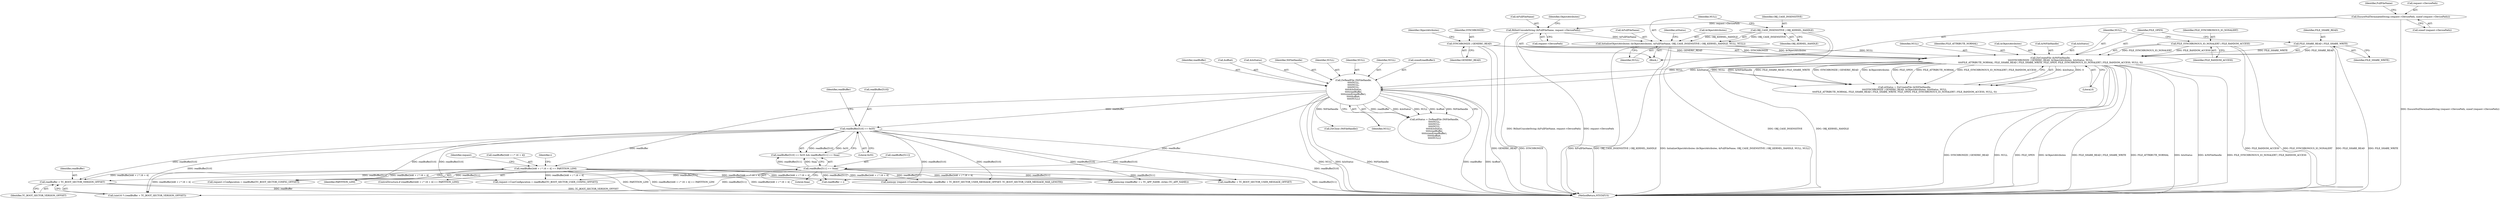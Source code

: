 digraph "0_VeraCrypt_f30f9339c9a0b9bbcc6f5ad38804af39db1f479e@API" {
"1000933" [label="(Call,readBuffer + TC_BOOT_SECTOR_VERSION_OFFSET)"];
"1000837" [label="(Call,readBuffer[510] == 0x55)"];
"1000812" [label="(Call,ZwReadFile (NtFileHandle,\n\t\t\t\t\tNULL,\n\t\t\t\t\tNULL,\n\t\t\t\t\tNULL,\n\t\t\t\t\t&IoStatus,\n\t\t\t\t\treadBuffer,\n\t\t\t\t\tsizeof(readBuffer),\n\t\t\t\t\t&offset,\n\t\t\t\t\tNULL))"];
"1000780" [label="(Call,ZwCreateFile (&NtFileHandle,\n\t\t\t\tSYNCHRONIZE | GENERIC_READ, &ObjectAttributes, &IoStatus, NULL,\n\t\t\t\tFILE_ATTRIBUTE_NORMAL, FILE_SHARE_READ | FILE_SHARE_WRITE, FILE_OPEN, FILE_SYNCHRONOUS_IO_NONALERT | FILE_RANDOM_ACCESS, NULL, 0))"];
"1000783" [label="(Call,SYNCHRONIZE | GENERIC_READ)"];
"1000768" [label="(Call,InitializeObjectAttributes (&ObjectAttributes, &FullFileName, OBJ_CASE_INSENSITIVE | OBJ_KERNEL_HANDLE, NULL, NULL))"];
"1000762" [label="(Call,RtlInitUnicodeString (&FullFileName, request->DevicePath))"];
"1000754" [label="(Call,EnsureNullTerminatedString (request->DevicePath, sizeof (request->DevicePath)))"];
"1000773" [label="(Call,OBJ_CASE_INSENSITIVE | OBJ_KERNEL_HANDLE)"];
"1000792" [label="(Call,FILE_SHARE_READ | FILE_SHARE_WRITE)"];
"1000796" [label="(Call,FILE_SYNCHRONOUS_IO_NONALERT | FILE_RANDOM_ACCESS)"];
"1000842" [label="(Call,readBuffer[511] == 0xaa)"];
"1000860" [label="(Call,readBuffer[446 + i * 16 + 4] == PARTITION_LDM)"];
"1000768" [label="(Call,InitializeObjectAttributes (&ObjectAttributes, &FullFileName, OBJ_CASE_INSENSITIVE | OBJ_KERNEL_HANDLE, NULL, NULL))"];
"1000784" [label="(Identifier,SYNCHRONIZE)"];
"1000936" [label="(Call,request->Configuration = readBuffer[TC_BOOT_SECTOR_CONFIG_OFFSET])"];
"1000837" [label="(Call,readBuffer[510] == 0x55)"];
"1000758" [label="(Call,sizeof (request->DevicePath))"];
"1000786" [label="(Call,&ObjectAttributes)"];
"1000870" [label="(Identifier,PARTITION_LDM)"];
"1000762" [label="(Call,RtlInitUnicodeString (&FullFileName, request->DevicePath))"];
"1000812" [label="(Call,ZwReadFile (NtFileHandle,\n\t\t\t\t\tNULL,\n\t\t\t\t\tNULL,\n\t\t\t\t\tNULL,\n\t\t\t\t\t&IoStatus,\n\t\t\t\t\treadBuffer,\n\t\t\t\t\tsizeof(readBuffer),\n\t\t\t\t\t&offset,\n\t\t\t\t\tNULL))"];
"1000822" [label="(Call,&offset)"];
"1000842" [label="(Call,readBuffer[511] == 0xaa)"];
"1000783" [label="(Call,SYNCHRONIZE | GENERIC_READ)"];
"1000838" [label="(Call,readBuffer[510])"];
"1000796" [label="(Call,FILE_SYNCHRONOUS_IO_NONALERT | FILE_RANDOM_ACCESS)"];
"1000773" [label="(Call,OBJ_CASE_INSENSITIVE | OBJ_KERNEL_HANDLE)"];
"1000794" [label="(Identifier,FILE_SHARE_WRITE)"];
"1000859" [label="(ControlStructure,if (readBuffer[446 + i * 16 + 4] == PARTITION_LDM))"];
"1000967" [label="(Call,readBuffer + TC_BOOT_SECTOR_USER_MESSAGE_OFFSET)"];
"1000956" [label="(Call,request->UserConfiguration = readBuffer[TC_BOOT_SECTOR_USER_CONFIG_OFFSET])"];
"1000787" [label="(Identifier,ObjectAttributes)"];
"1000861" [label="(Call,readBuffer[446 + i * 16 + 4])"];
"1000763" [label="(Call,&FullFileName)"];
"1000817" [label="(Call,&IoStatus)"];
"1000780" [label="(Call,ZwCreateFile (&NtFileHandle,\n\t\t\t\tSYNCHRONIZE | GENERIC_READ, &ObjectAttributes, &IoStatus, NULL,\n\t\t\t\tFILE_ATTRIBUTE_NORMAL, FILE_SHARE_READ | FILE_SHARE_WRITE, FILE_OPEN, FILE_SYNCHRONOUS_IO_NONALERT | FILE_RANDOM_ACCESS, NULL, 0))"];
"1000846" [label="(Literal,0xaa)"];
"1000764" [label="(Identifier,FullFileName)"];
"1000771" [label="(Call,&FullFileName)"];
"1000860" [label="(Call,readBuffer[446 + i * 16 + 4] == PARTITION_LDM)"];
"1000841" [label="(Literal,0x55)"];
"1000781" [label="(Call,&NtFileHandle)"];
"1000754" [label="(Call,EnsureNullTerminatedString (request->DevicePath, sizeof (request->DevicePath)))"];
"1000917" [label="(Call,readBuffer + i)"];
"1000844" [label="(Identifier,readBuffer)"];
"1000813" [label="(Identifier,NtFileHandle)"];
"1000769" [label="(Call,&ObjectAttributes)"];
"1000775" [label="(Identifier,OBJ_KERNEL_HANDLE)"];
"1000963" [label="(Call,memcpy (request->CustomUserMessage, readBuffer + TC_BOOT_SECTOR_USER_MESSAGE_OFFSET, TC_BOOT_SECTOR_USER_MESSAGE_MAX_LENGTH))"];
"1003125" [label="(MethodReturn,NTSTATUS)"];
"1000814" [label="(Identifier,NULL)"];
"1000793" [label="(Identifier,FILE_SHARE_READ)"];
"1000816" [label="(Identifier,NULL)"];
"1000797" [label="(Identifier,FILE_SYNCHRONOUS_IO_NONALERT)"];
"1000778" [label="(Call,ntStatus = ZwCreateFile (&NtFileHandle,\n\t\t\t\tSYNCHRONIZE | GENERIC_READ, &ObjectAttributes, &IoStatus, NULL,\n\t\t\t\tFILE_ATTRIBUTE_NORMAL, FILE_SHARE_READ | FILE_SHARE_WRITE, FILE_OPEN, FILE_SYNCHRONOUS_IO_NONALERT | FILE_RANDOM_ACCESS, NULL, 0))"];
"1000795" [label="(Identifier,FILE_OPEN)"];
"1000934" [label="(Identifier,readBuffer)"];
"1000776" [label="(Identifier,NULL)"];
"1000765" [label="(Call,request->DevicePath)"];
"1000843" [label="(Call,readBuffer[511])"];
"1000836" [label="(Call,readBuffer[510] == 0x55 && readBuffer[511] == 0xaa)"];
"1000815" [label="(Identifier,NULL)"];
"1000770" [label="(Identifier,ObjectAttributes)"];
"1000857" [label="(Identifier,i)"];
"1000798" [label="(Identifier,FILE_RANDOM_ACCESS)"];
"1000774" [label="(Identifier,OBJ_CASE_INSENSITIVE)"];
"1000820" [label="(Call,sizeof(readBuffer))"];
"1000788" [label="(Call,&IoStatus)"];
"1000799" [label="(Identifier,NULL)"];
"1000800" [label="(Literal,0)"];
"1000792" [label="(Call,FILE_SHARE_READ | FILE_SHARE_WRITE)"];
"1000916" [label="(Call,memcmp (readBuffer + i, TC_APP_NAME, strlen (TC_APP_NAME)))"];
"1000777" [label="(Identifier,NULL)"];
"1000933" [label="(Call,readBuffer + TC_BOOT_SECTOR_VERSION_OFFSET)"];
"1000931" [label="(Call,(uint16 *) (readBuffer + TC_BOOT_SECTOR_VERSION_OFFSET))"];
"1001004" [label="(Call,ZwClose (NtFileHandle))"];
"1000819" [label="(Identifier,readBuffer)"];
"1000790" [label="(Identifier,NULL)"];
"1000874" [label="(Identifier,request)"];
"1000824" [label="(Identifier,NULL)"];
"1000779" [label="(Identifier,ntStatus)"];
"1000755" [label="(Call,request->DevicePath)"];
"1000791" [label="(Identifier,FILE_ATTRIBUTE_NORMAL)"];
"1000935" [label="(Identifier,TC_BOOT_SECTOR_VERSION_OFFSET)"];
"1000810" [label="(Call,ntStatus = ZwReadFile (NtFileHandle,\n\t\t\t\t\tNULL,\n\t\t\t\t\tNULL,\n\t\t\t\t\tNULL,\n\t\t\t\t\t&IoStatus,\n\t\t\t\t\treadBuffer,\n\t\t\t\t\tsizeof(readBuffer),\n\t\t\t\t\t&offset,\n\t\t\t\t\tNULL))"];
"1000729" [label="(Block,)"];
"1000785" [label="(Identifier,GENERIC_READ)"];
"1000933" -> "1000931"  [label="AST: "];
"1000933" -> "1000935"  [label="CFG: "];
"1000934" -> "1000933"  [label="AST: "];
"1000935" -> "1000933"  [label="AST: "];
"1000931" -> "1000933"  [label="CFG: "];
"1000933" -> "1003125"  [label="DDG: TC_BOOT_SECTOR_VERSION_OFFSET"];
"1000933" -> "1003125"  [label="DDG: readBuffer"];
"1000837" -> "1000933"  [label="DDG: readBuffer[510]"];
"1000842" -> "1000933"  [label="DDG: readBuffer[511]"];
"1000860" -> "1000933"  [label="DDG: readBuffer[446 + i * 16 + 4]"];
"1000837" -> "1000836"  [label="AST: "];
"1000837" -> "1000841"  [label="CFG: "];
"1000838" -> "1000837"  [label="AST: "];
"1000841" -> "1000837"  [label="AST: "];
"1000844" -> "1000837"  [label="CFG: "];
"1000836" -> "1000837"  [label="CFG: "];
"1000837" -> "1003125"  [label="DDG: readBuffer[510]"];
"1000837" -> "1000836"  [label="DDG: readBuffer[510]"];
"1000837" -> "1000836"  [label="DDG: 0x55"];
"1000812" -> "1000837"  [label="DDG: readBuffer"];
"1000837" -> "1000916"  [label="DDG: readBuffer[510]"];
"1000837" -> "1000917"  [label="DDG: readBuffer[510]"];
"1000837" -> "1000931"  [label="DDG: readBuffer[510]"];
"1000837" -> "1000936"  [label="DDG: readBuffer[510]"];
"1000837" -> "1000956"  [label="DDG: readBuffer[510]"];
"1000837" -> "1000963"  [label="DDG: readBuffer[510]"];
"1000837" -> "1000967"  [label="DDG: readBuffer[510]"];
"1000812" -> "1000810"  [label="AST: "];
"1000812" -> "1000824"  [label="CFG: "];
"1000813" -> "1000812"  [label="AST: "];
"1000814" -> "1000812"  [label="AST: "];
"1000815" -> "1000812"  [label="AST: "];
"1000816" -> "1000812"  [label="AST: "];
"1000817" -> "1000812"  [label="AST: "];
"1000819" -> "1000812"  [label="AST: "];
"1000820" -> "1000812"  [label="AST: "];
"1000822" -> "1000812"  [label="AST: "];
"1000824" -> "1000812"  [label="AST: "];
"1000810" -> "1000812"  [label="CFG: "];
"1000812" -> "1003125"  [label="DDG: NULL"];
"1000812" -> "1003125"  [label="DDG: &IoStatus"];
"1000812" -> "1003125"  [label="DDG: NtFileHandle"];
"1000812" -> "1003125"  [label="DDG: readBuffer"];
"1000812" -> "1003125"  [label="DDG: &offset"];
"1000812" -> "1000810"  [label="DDG: readBuffer"];
"1000812" -> "1000810"  [label="DDG: &IoStatus"];
"1000812" -> "1000810"  [label="DDG: NULL"];
"1000812" -> "1000810"  [label="DDG: &offset"];
"1000812" -> "1000810"  [label="DDG: NtFileHandle"];
"1000780" -> "1000812"  [label="DDG: NULL"];
"1000780" -> "1000812"  [label="DDG: &IoStatus"];
"1000812" -> "1000842"  [label="DDG: readBuffer"];
"1000812" -> "1000860"  [label="DDG: readBuffer"];
"1000812" -> "1001004"  [label="DDG: NtFileHandle"];
"1000780" -> "1000778"  [label="AST: "];
"1000780" -> "1000800"  [label="CFG: "];
"1000781" -> "1000780"  [label="AST: "];
"1000783" -> "1000780"  [label="AST: "];
"1000786" -> "1000780"  [label="AST: "];
"1000788" -> "1000780"  [label="AST: "];
"1000790" -> "1000780"  [label="AST: "];
"1000791" -> "1000780"  [label="AST: "];
"1000792" -> "1000780"  [label="AST: "];
"1000795" -> "1000780"  [label="AST: "];
"1000796" -> "1000780"  [label="AST: "];
"1000799" -> "1000780"  [label="AST: "];
"1000800" -> "1000780"  [label="AST: "];
"1000778" -> "1000780"  [label="CFG: "];
"1000780" -> "1003125"  [label="DDG: FILE_SHARE_READ | FILE_SHARE_WRITE"];
"1000780" -> "1003125"  [label="DDG: FILE_ATTRIBUTE_NORMAL"];
"1000780" -> "1003125"  [label="DDG: &IoStatus"];
"1000780" -> "1003125"  [label="DDG: &NtFileHandle"];
"1000780" -> "1003125"  [label="DDG: FILE_SYNCHRONOUS_IO_NONALERT | FILE_RANDOM_ACCESS"];
"1000780" -> "1003125"  [label="DDG: SYNCHRONIZE | GENERIC_READ"];
"1000780" -> "1003125"  [label="DDG: NULL"];
"1000780" -> "1003125"  [label="DDG: FILE_OPEN"];
"1000780" -> "1003125"  [label="DDG: &ObjectAttributes"];
"1000780" -> "1000778"  [label="DDG: &IoStatus"];
"1000780" -> "1000778"  [label="DDG: 0"];
"1000780" -> "1000778"  [label="DDG: NULL"];
"1000780" -> "1000778"  [label="DDG: &NtFileHandle"];
"1000780" -> "1000778"  [label="DDG: FILE_SHARE_READ | FILE_SHARE_WRITE"];
"1000780" -> "1000778"  [label="DDG: SYNCHRONIZE | GENERIC_READ"];
"1000780" -> "1000778"  [label="DDG: &ObjectAttributes"];
"1000780" -> "1000778"  [label="DDG: FILE_OPEN"];
"1000780" -> "1000778"  [label="DDG: FILE_ATTRIBUTE_NORMAL"];
"1000780" -> "1000778"  [label="DDG: FILE_SYNCHRONOUS_IO_NONALERT | FILE_RANDOM_ACCESS"];
"1000783" -> "1000780"  [label="DDG: SYNCHRONIZE"];
"1000783" -> "1000780"  [label="DDG: GENERIC_READ"];
"1000768" -> "1000780"  [label="DDG: &ObjectAttributes"];
"1000768" -> "1000780"  [label="DDG: NULL"];
"1000792" -> "1000780"  [label="DDG: FILE_SHARE_READ"];
"1000792" -> "1000780"  [label="DDG: FILE_SHARE_WRITE"];
"1000796" -> "1000780"  [label="DDG: FILE_SYNCHRONOUS_IO_NONALERT"];
"1000796" -> "1000780"  [label="DDG: FILE_RANDOM_ACCESS"];
"1000783" -> "1000785"  [label="CFG: "];
"1000784" -> "1000783"  [label="AST: "];
"1000785" -> "1000783"  [label="AST: "];
"1000787" -> "1000783"  [label="CFG: "];
"1000783" -> "1003125"  [label="DDG: GENERIC_READ"];
"1000783" -> "1003125"  [label="DDG: SYNCHRONIZE"];
"1000768" -> "1000729"  [label="AST: "];
"1000768" -> "1000777"  [label="CFG: "];
"1000769" -> "1000768"  [label="AST: "];
"1000771" -> "1000768"  [label="AST: "];
"1000773" -> "1000768"  [label="AST: "];
"1000776" -> "1000768"  [label="AST: "];
"1000777" -> "1000768"  [label="AST: "];
"1000779" -> "1000768"  [label="CFG: "];
"1000768" -> "1003125"  [label="DDG: OBJ_CASE_INSENSITIVE | OBJ_KERNEL_HANDLE"];
"1000768" -> "1003125"  [label="DDG: InitializeObjectAttributes (&ObjectAttributes, &FullFileName, OBJ_CASE_INSENSITIVE | OBJ_KERNEL_HANDLE, NULL, NULL)"];
"1000768" -> "1003125"  [label="DDG: &FullFileName"];
"1000762" -> "1000768"  [label="DDG: &FullFileName"];
"1000773" -> "1000768"  [label="DDG: OBJ_CASE_INSENSITIVE"];
"1000773" -> "1000768"  [label="DDG: OBJ_KERNEL_HANDLE"];
"1000762" -> "1000729"  [label="AST: "];
"1000762" -> "1000765"  [label="CFG: "];
"1000763" -> "1000762"  [label="AST: "];
"1000765" -> "1000762"  [label="AST: "];
"1000770" -> "1000762"  [label="CFG: "];
"1000762" -> "1003125"  [label="DDG: RtlInitUnicodeString (&FullFileName, request->DevicePath)"];
"1000762" -> "1003125"  [label="DDG: request->DevicePath"];
"1000754" -> "1000762"  [label="DDG: request->DevicePath"];
"1000754" -> "1000729"  [label="AST: "];
"1000754" -> "1000758"  [label="CFG: "];
"1000755" -> "1000754"  [label="AST: "];
"1000758" -> "1000754"  [label="AST: "];
"1000764" -> "1000754"  [label="CFG: "];
"1000754" -> "1003125"  [label="DDG: EnsureNullTerminatedString (request->DevicePath, sizeof (request->DevicePath))"];
"1000773" -> "1000775"  [label="CFG: "];
"1000774" -> "1000773"  [label="AST: "];
"1000775" -> "1000773"  [label="AST: "];
"1000776" -> "1000773"  [label="CFG: "];
"1000773" -> "1003125"  [label="DDG: OBJ_CASE_INSENSITIVE"];
"1000773" -> "1003125"  [label="DDG: OBJ_KERNEL_HANDLE"];
"1000792" -> "1000794"  [label="CFG: "];
"1000793" -> "1000792"  [label="AST: "];
"1000794" -> "1000792"  [label="AST: "];
"1000795" -> "1000792"  [label="CFG: "];
"1000792" -> "1003125"  [label="DDG: FILE_SHARE_READ"];
"1000792" -> "1003125"  [label="DDG: FILE_SHARE_WRITE"];
"1000796" -> "1000798"  [label="CFG: "];
"1000797" -> "1000796"  [label="AST: "];
"1000798" -> "1000796"  [label="AST: "];
"1000799" -> "1000796"  [label="CFG: "];
"1000796" -> "1003125"  [label="DDG: FILE_RANDOM_ACCESS"];
"1000796" -> "1003125"  [label="DDG: FILE_SYNCHRONOUS_IO_NONALERT"];
"1000842" -> "1000836"  [label="AST: "];
"1000842" -> "1000846"  [label="CFG: "];
"1000843" -> "1000842"  [label="AST: "];
"1000846" -> "1000842"  [label="AST: "];
"1000836" -> "1000842"  [label="CFG: "];
"1000842" -> "1003125"  [label="DDG: readBuffer[511]"];
"1000842" -> "1000836"  [label="DDG: readBuffer[511]"];
"1000842" -> "1000836"  [label="DDG: 0xaa"];
"1000842" -> "1000916"  [label="DDG: readBuffer[511]"];
"1000842" -> "1000917"  [label="DDG: readBuffer[511]"];
"1000842" -> "1000931"  [label="DDG: readBuffer[511]"];
"1000842" -> "1000936"  [label="DDG: readBuffer[511]"];
"1000842" -> "1000956"  [label="DDG: readBuffer[511]"];
"1000842" -> "1000963"  [label="DDG: readBuffer[511]"];
"1000842" -> "1000967"  [label="DDG: readBuffer[511]"];
"1000860" -> "1000859"  [label="AST: "];
"1000860" -> "1000870"  [label="CFG: "];
"1000861" -> "1000860"  [label="AST: "];
"1000870" -> "1000860"  [label="AST: "];
"1000874" -> "1000860"  [label="CFG: "];
"1000857" -> "1000860"  [label="CFG: "];
"1000860" -> "1003125"  [label="DDG: PARTITION_LDM"];
"1000860" -> "1003125"  [label="DDG: readBuffer[446 + i * 16 + 4] == PARTITION_LDM"];
"1000860" -> "1003125"  [label="DDG: readBuffer[446 + i * 16 + 4]"];
"1000860" -> "1000916"  [label="DDG: readBuffer[446 + i * 16 + 4]"];
"1000860" -> "1000917"  [label="DDG: readBuffer[446 + i * 16 + 4]"];
"1000860" -> "1000931"  [label="DDG: readBuffer[446 + i * 16 + 4]"];
"1000860" -> "1000936"  [label="DDG: readBuffer[446 + i * 16 + 4]"];
"1000860" -> "1000956"  [label="DDG: readBuffer[446 + i * 16 + 4]"];
"1000860" -> "1000963"  [label="DDG: readBuffer[446 + i * 16 + 4]"];
"1000860" -> "1000967"  [label="DDG: readBuffer[446 + i * 16 + 4]"];
}
